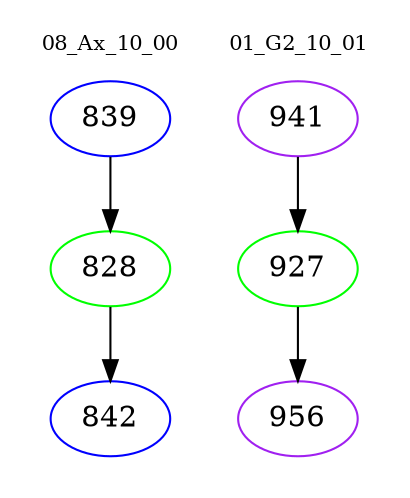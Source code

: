digraph{
subgraph cluster_0 {
color = white
label = "08_Ax_10_00";
fontsize=10;
T0_839 [label="839", color="blue"]
T0_839 -> T0_828 [color="black"]
T0_828 [label="828", color="green"]
T0_828 -> T0_842 [color="black"]
T0_842 [label="842", color="blue"]
}
subgraph cluster_1 {
color = white
label = "01_G2_10_01";
fontsize=10;
T1_941 [label="941", color="purple"]
T1_941 -> T1_927 [color="black"]
T1_927 [label="927", color="green"]
T1_927 -> T1_956 [color="black"]
T1_956 [label="956", color="purple"]
}
}
